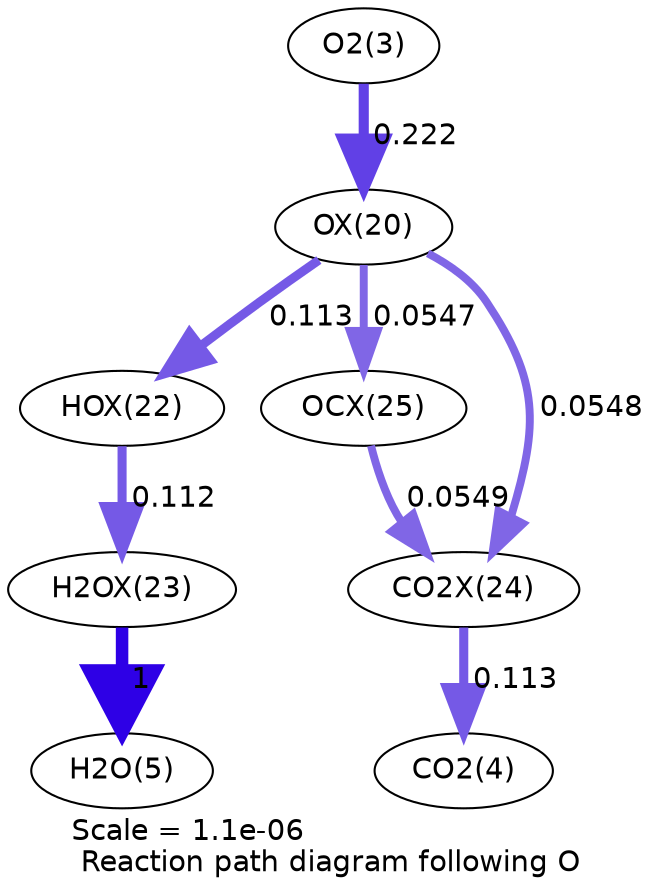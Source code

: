 digraph reaction_paths {
center=1;
s5 -> s24[fontname="Helvetica", penwidth=4.86, arrowsize=2.43, color="0.7, 0.722, 0.9"
, label=" 0.222"];
s24 -> s26[fontname="Helvetica", penwidth=4.35, arrowsize=2.18, color="0.7, 0.613, 0.9"
, label=" 0.113"];
s24 -> s29[fontname="Helvetica", penwidth=3.81, arrowsize=1.9, color="0.7, 0.555, 0.9"
, label=" 0.0547"];
s24 -> s28[fontname="Helvetica", penwidth=3.81, arrowsize=1.9, color="0.7, 0.555, 0.9"
, label=" 0.0548"];
s26 -> s27[fontname="Helvetica", penwidth=4.35, arrowsize=2.17, color="0.7, 0.612, 0.9"
, label=" 0.112"];
s27 -> s7[fontname="Helvetica", penwidth=6, arrowsize=3, color="0.7, 1.5, 0.9"
, label=" 1"];
s29 -> s28[fontname="Helvetica", penwidth=3.81, arrowsize=1.9, color="0.7, 0.555, 0.9"
, label=" 0.0549"];
s28 -> s6[fontname="Helvetica", penwidth=4.36, arrowsize=2.18, color="0.7, 0.613, 0.9"
, label=" 0.113"];
s5 [ fontname="Helvetica", label="O2(3)"];
s6 [ fontname="Helvetica", label="CO2(4)"];
s7 [ fontname="Helvetica", label="H2O(5)"];
s24 [ fontname="Helvetica", label="OX(20)"];
s26 [ fontname="Helvetica", label="HOX(22)"];
s27 [ fontname="Helvetica", label="H2OX(23)"];
s28 [ fontname="Helvetica", label="CO2X(24)"];
s29 [ fontname="Helvetica", label="OCX(25)"];
 label = "Scale = 1.1e-06\l Reaction path diagram following O";
 fontname = "Helvetica";
}
